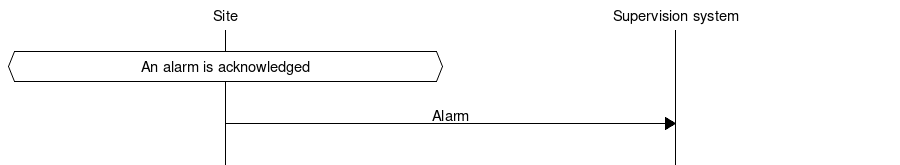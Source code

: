 # MSC for Alarm ack from site

msc {
  hscale = "1.5", arcgradient = "0";

  Site, "Supervision system";

  |||;
  Site abox Site [ label = "An alarm is acknowledged" ];
  |||;
  Site=>"Supervision system" [ label = "Alarm" ];
  |||;
}
